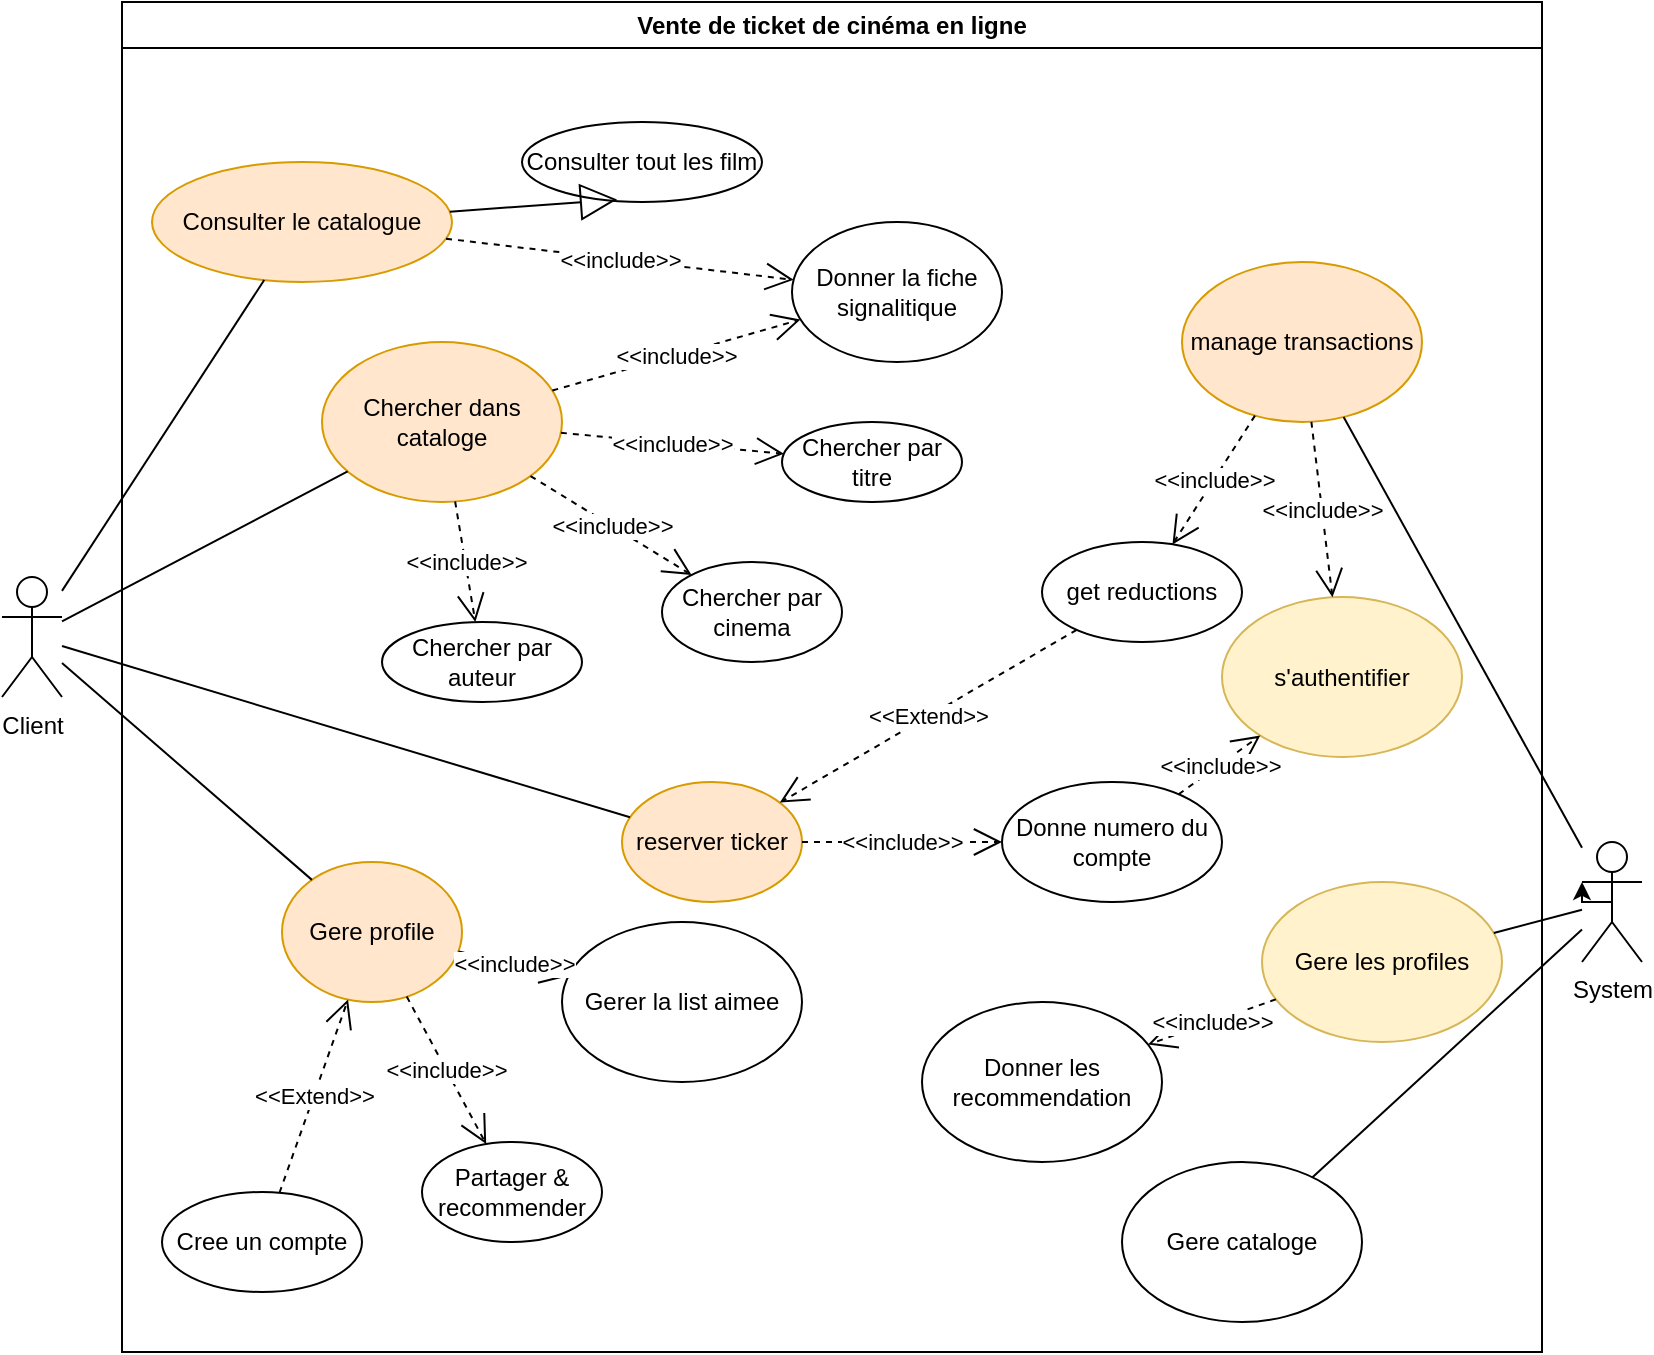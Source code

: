 <mxfile version="24.2.8" type="github">
  <diagram name="Page-1" id="a1SkmuLwCs4fRKTpS2bY">
    <mxGraphModel dx="724" dy="395" grid="1" gridSize="10" guides="1" tooltips="1" connect="1" arrows="1" fold="1" page="1" pageScale="1" pageWidth="850" pageHeight="1100" math="0" shadow="0">
      <root>
        <mxCell id="0" />
        <mxCell id="1" parent="0" />
        <mxCell id="XhMJuec7qcCfYVS_tTdR-1" value="Client" style="shape=umlActor;verticalLabelPosition=bottom;verticalAlign=top;html=1;outlineConnect=0;" vertex="1" parent="1">
          <mxGeometry x="10" y="427.5" width="30" height="60" as="geometry" />
        </mxCell>
        <mxCell id="XhMJuec7qcCfYVS_tTdR-2" value="Vente de ticket de cinéma en ligne" style="swimlane;whiteSpace=wrap;html=1;" vertex="1" parent="1">
          <mxGeometry x="70" y="140" width="710" height="675" as="geometry" />
        </mxCell>
        <mxCell id="XhMJuec7qcCfYVS_tTdR-4" value="Gere profile" style="ellipse;whiteSpace=wrap;html=1;fillColor=#ffe6cc;strokeColor=#d79b00;" vertex="1" parent="XhMJuec7qcCfYVS_tTdR-2">
          <mxGeometry x="80" y="430" width="90" height="70" as="geometry" />
        </mxCell>
        <mxCell id="XhMJuec7qcCfYVS_tTdR-7" value="Cree un compte" style="ellipse;whiteSpace=wrap;html=1;" vertex="1" parent="XhMJuec7qcCfYVS_tTdR-2">
          <mxGeometry x="20" y="595" width="100" height="50" as="geometry" />
        </mxCell>
        <mxCell id="XhMJuec7qcCfYVS_tTdR-10" value="Chercher par cinema" style="ellipse;whiteSpace=wrap;html=1;" vertex="1" parent="XhMJuec7qcCfYVS_tTdR-2">
          <mxGeometry x="270" y="280" width="90" height="50" as="geometry" />
        </mxCell>
        <mxCell id="XhMJuec7qcCfYVS_tTdR-11" value="Chercher par auteur" style="ellipse;whiteSpace=wrap;html=1;" vertex="1" parent="XhMJuec7qcCfYVS_tTdR-2">
          <mxGeometry x="130" y="310" width="100" height="40" as="geometry" />
        </mxCell>
        <mxCell id="XhMJuec7qcCfYVS_tTdR-12" value="Chercher par titre" style="ellipse;whiteSpace=wrap;html=1;" vertex="1" parent="XhMJuec7qcCfYVS_tTdR-2">
          <mxGeometry x="330" y="210" width="90" height="40" as="geometry" />
        </mxCell>
        <mxCell id="XhMJuec7qcCfYVS_tTdR-13" value="Consulter le catalogue" style="ellipse;whiteSpace=wrap;html=1;fillColor=#ffe6cc;strokeColor=#d79b00;" vertex="1" parent="XhMJuec7qcCfYVS_tTdR-2">
          <mxGeometry x="15" y="80" width="150" height="60" as="geometry" />
        </mxCell>
        <mxCell id="XhMJuec7qcCfYVS_tTdR-9" value="Chercher dans cataloge" style="ellipse;whiteSpace=wrap;html=1;fillColor=#ffe6cc;strokeColor=#d79b00;" vertex="1" parent="XhMJuec7qcCfYVS_tTdR-2">
          <mxGeometry x="100" y="170" width="120" height="80" as="geometry" />
        </mxCell>
        <mxCell id="XhMJuec7qcCfYVS_tTdR-14" value="Consulter tout les film" style="ellipse;whiteSpace=wrap;html=1;" vertex="1" parent="XhMJuec7qcCfYVS_tTdR-2">
          <mxGeometry x="200" y="60" width="120" height="40" as="geometry" />
        </mxCell>
        <mxCell id="XhMJuec7qcCfYVS_tTdR-16" value="Donner la fiche signalitique" style="ellipse;whiteSpace=wrap;html=1;" vertex="1" parent="XhMJuec7qcCfYVS_tTdR-2">
          <mxGeometry x="335" y="110" width="105" height="70" as="geometry" />
        </mxCell>
        <mxCell id="XhMJuec7qcCfYVS_tTdR-17" value="Gerer la list aimee" style="ellipse;whiteSpace=wrap;html=1;" vertex="1" parent="XhMJuec7qcCfYVS_tTdR-2">
          <mxGeometry x="220" y="460" width="120" height="80" as="geometry" />
        </mxCell>
        <mxCell id="XhMJuec7qcCfYVS_tTdR-24" value="Gere cataloge" style="ellipse;whiteSpace=wrap;html=1;" vertex="1" parent="XhMJuec7qcCfYVS_tTdR-2">
          <mxGeometry x="500" y="580" width="120" height="80" as="geometry" />
        </mxCell>
        <mxCell id="XhMJuec7qcCfYVS_tTdR-25" value="Gere les profiles" style="ellipse;whiteSpace=wrap;html=1;fillColor=#fff2cc;strokeColor=#d6b656;" vertex="1" parent="XhMJuec7qcCfYVS_tTdR-2">
          <mxGeometry x="570" y="440" width="120" height="80" as="geometry" />
        </mxCell>
        <mxCell id="XhMJuec7qcCfYVS_tTdR-26" value="manage transactions" style="ellipse;whiteSpace=wrap;html=1;fillColor=#ffe6cc;strokeColor=#d79b00;" vertex="1" parent="XhMJuec7qcCfYVS_tTdR-2">
          <mxGeometry x="530" y="130" width="120" height="80" as="geometry" />
        </mxCell>
        <mxCell id="XhMJuec7qcCfYVS_tTdR-27" value="Donner les recommendation" style="ellipse;whiteSpace=wrap;html=1;" vertex="1" parent="XhMJuec7qcCfYVS_tTdR-2">
          <mxGeometry x="400" y="500" width="120" height="80" as="geometry" />
        </mxCell>
        <mxCell id="XhMJuec7qcCfYVS_tTdR-28" value="reserver ticker " style="ellipse;whiteSpace=wrap;html=1;fillColor=#ffe6cc;strokeColor=#d79b00;" vertex="1" parent="XhMJuec7qcCfYVS_tTdR-2">
          <mxGeometry x="250" y="390" width="90" height="60" as="geometry" />
        </mxCell>
        <mxCell id="XhMJuec7qcCfYVS_tTdR-29" value="get reductions" style="ellipse;whiteSpace=wrap;html=1;" vertex="1" parent="XhMJuec7qcCfYVS_tTdR-2">
          <mxGeometry x="460" y="270" width="100" height="50" as="geometry" />
        </mxCell>
        <mxCell id="XhMJuec7qcCfYVS_tTdR-30" value="Partager &amp;amp; recommender" style="ellipse;whiteSpace=wrap;html=1;" vertex="1" parent="XhMJuec7qcCfYVS_tTdR-2">
          <mxGeometry x="150" y="570" width="90" height="50" as="geometry" />
        </mxCell>
        <mxCell id="XhMJuec7qcCfYVS_tTdR-32" value="&amp;lt;&amp;lt;include&amp;gt;&amp;gt;" style="endArrow=open;endSize=12;dashed=1;html=1;rounded=0;" edge="1" parent="XhMJuec7qcCfYVS_tTdR-2" source="XhMJuec7qcCfYVS_tTdR-9" target="XhMJuec7qcCfYVS_tTdR-12">
          <mxGeometry width="160" relative="1" as="geometry">
            <mxPoint x="170" y="240" as="sourcePoint" />
            <mxPoint x="330" y="240" as="targetPoint" />
          </mxGeometry>
        </mxCell>
        <mxCell id="XhMJuec7qcCfYVS_tTdR-33" value="&amp;lt;&amp;lt;include&amp;gt;&amp;gt;" style="endArrow=open;endSize=12;dashed=1;html=1;rounded=0;" edge="1" parent="XhMJuec7qcCfYVS_tTdR-2" source="XhMJuec7qcCfYVS_tTdR-9" target="XhMJuec7qcCfYVS_tTdR-10">
          <mxGeometry width="160" relative="1" as="geometry">
            <mxPoint x="140" y="300" as="sourcePoint" />
            <mxPoint x="230" y="304" as="targetPoint" />
          </mxGeometry>
        </mxCell>
        <mxCell id="XhMJuec7qcCfYVS_tTdR-34" value="&amp;lt;&amp;lt;include&amp;gt;&amp;gt;" style="endArrow=open;endSize=12;dashed=1;html=1;rounded=0;" edge="1" parent="XhMJuec7qcCfYVS_tTdR-2" source="XhMJuec7qcCfYVS_tTdR-9" target="XhMJuec7qcCfYVS_tTdR-11">
          <mxGeometry width="160" relative="1" as="geometry">
            <mxPoint x="90" y="320" as="sourcePoint" />
            <mxPoint x="180" y="324" as="targetPoint" />
          </mxGeometry>
        </mxCell>
        <mxCell id="XhMJuec7qcCfYVS_tTdR-36" value="&amp;lt;&amp;lt;Extend&amp;gt;&amp;gt;" style="endArrow=open;endSize=12;dashed=1;html=1;rounded=0;" edge="1" parent="XhMJuec7qcCfYVS_tTdR-2" source="XhMJuec7qcCfYVS_tTdR-7" target="XhMJuec7qcCfYVS_tTdR-4">
          <mxGeometry width="160" relative="1" as="geometry">
            <mxPoint x="140" y="430" as="sourcePoint" />
            <mxPoint x="158.5" y="390" as="targetPoint" />
          </mxGeometry>
        </mxCell>
        <mxCell id="XhMJuec7qcCfYVS_tTdR-37" value="&amp;lt;&amp;lt;include&amp;gt;&amp;gt;" style="endArrow=open;endSize=12;dashed=1;html=1;rounded=0;" edge="1" parent="XhMJuec7qcCfYVS_tTdR-2" source="XhMJuec7qcCfYVS_tTdR-4" target="XhMJuec7qcCfYVS_tTdR-30">
          <mxGeometry width="160" relative="1" as="geometry">
            <mxPoint x="-4" y="393" as="sourcePoint" />
            <mxPoint x="70" y="467" as="targetPoint" />
          </mxGeometry>
        </mxCell>
        <mxCell id="XhMJuec7qcCfYVS_tTdR-38" value="&amp;lt;&amp;lt;include&amp;gt;&amp;gt;" style="endArrow=open;endSize=12;dashed=1;html=1;rounded=0;" edge="1" parent="XhMJuec7qcCfYVS_tTdR-2" source="XhMJuec7qcCfYVS_tTdR-4" target="XhMJuec7qcCfYVS_tTdR-17">
          <mxGeometry width="160" relative="1" as="geometry">
            <mxPoint x="130" y="410" as="sourcePoint" />
            <mxPoint x="204" y="484" as="targetPoint" />
          </mxGeometry>
        </mxCell>
        <mxCell id="XhMJuec7qcCfYVS_tTdR-39" value="&amp;lt;&amp;lt;Extend&amp;gt;&amp;gt;" style="endArrow=open;endSize=12;dashed=1;html=1;rounded=0;" edge="1" parent="XhMJuec7qcCfYVS_tTdR-2" source="XhMJuec7qcCfYVS_tTdR-29" target="XhMJuec7qcCfYVS_tTdR-28">
          <mxGeometry width="160" relative="1" as="geometry">
            <mxPoint x="210" y="631" as="sourcePoint" />
            <mxPoint x="189" y="550" as="targetPoint" />
          </mxGeometry>
        </mxCell>
        <mxCell id="XhMJuec7qcCfYVS_tTdR-44" value="&amp;lt;&amp;lt;include&amp;gt;&amp;gt;" style="endArrow=open;endSize=12;dashed=1;html=1;rounded=0;" edge="1" parent="XhMJuec7qcCfYVS_tTdR-2" source="XhMJuec7qcCfYVS_tTdR-25" target="XhMJuec7qcCfYVS_tTdR-27">
          <mxGeometry width="160" relative="1" as="geometry">
            <mxPoint x="420" y="510" as="sourcePoint" />
            <mxPoint x="506" y="579" as="targetPoint" />
          </mxGeometry>
        </mxCell>
        <mxCell id="XhMJuec7qcCfYVS_tTdR-49" value="&amp;lt;&amp;lt;include&amp;gt;&amp;gt;" style="endArrow=open;endSize=12;dashed=1;html=1;rounded=0;" edge="1" parent="XhMJuec7qcCfYVS_tTdR-2" source="XhMJuec7qcCfYVS_tTdR-26" target="XhMJuec7qcCfYVS_tTdR-29">
          <mxGeometry width="160" relative="1" as="geometry">
            <mxPoint x="630" y="620" as="sourcePoint" />
            <mxPoint x="451" y="650" as="targetPoint" />
          </mxGeometry>
        </mxCell>
        <mxCell id="XhMJuec7qcCfYVS_tTdR-54" value="" style="endArrow=block;endSize=16;endFill=0;html=1;rounded=0;entryX=0.396;entryY=0.969;entryDx=0;entryDy=0;entryPerimeter=0;" edge="1" parent="XhMJuec7qcCfYVS_tTdR-2" source="XhMJuec7qcCfYVS_tTdR-13" target="XhMJuec7qcCfYVS_tTdR-14">
          <mxGeometry width="160" relative="1" as="geometry">
            <mxPoint x="160" y="150" as="sourcePoint" />
            <mxPoint x="290" y="150" as="targetPoint" />
          </mxGeometry>
        </mxCell>
        <mxCell id="XhMJuec7qcCfYVS_tTdR-55" value="&amp;lt;&amp;lt;include&amp;gt;&amp;gt;" style="endArrow=open;endSize=12;dashed=1;html=1;rounded=0;" edge="1" parent="XhMJuec7qcCfYVS_tTdR-2" source="XhMJuec7qcCfYVS_tTdR-9" target="XhMJuec7qcCfYVS_tTdR-16">
          <mxGeometry width="160" relative="1" as="geometry">
            <mxPoint x="140" y="220" as="sourcePoint" />
            <mxPoint x="230" y="224" as="targetPoint" />
          </mxGeometry>
        </mxCell>
        <mxCell id="XhMJuec7qcCfYVS_tTdR-56" value="&amp;lt;&amp;lt;include&amp;gt;&amp;gt;" style="endArrow=open;endSize=12;dashed=1;html=1;rounded=0;" edge="1" parent="XhMJuec7qcCfYVS_tTdR-2" source="XhMJuec7qcCfYVS_tTdR-13" target="XhMJuec7qcCfYVS_tTdR-16">
          <mxGeometry width="160" relative="1" as="geometry">
            <mxPoint x="159" y="154" as="sourcePoint" />
            <mxPoint x="300" y="90" as="targetPoint" />
          </mxGeometry>
        </mxCell>
        <mxCell id="XhMJuec7qcCfYVS_tTdR-57" value="Donne numero du compte" style="ellipse;whiteSpace=wrap;html=1;" vertex="1" parent="XhMJuec7qcCfYVS_tTdR-2">
          <mxGeometry x="440" y="390" width="110" height="60" as="geometry" />
        </mxCell>
        <mxCell id="XhMJuec7qcCfYVS_tTdR-58" value="&amp;lt;&amp;lt;include&amp;gt;&amp;gt;" style="endArrow=open;endSize=12;dashed=1;html=1;rounded=0;" edge="1" parent="XhMJuec7qcCfYVS_tTdR-2" source="XhMJuec7qcCfYVS_tTdR-28" target="XhMJuec7qcCfYVS_tTdR-57">
          <mxGeometry width="160" relative="1" as="geometry">
            <mxPoint x="541" y="317" as="sourcePoint" />
            <mxPoint x="610" y="358" as="targetPoint" />
          </mxGeometry>
        </mxCell>
        <mxCell id="XhMJuec7qcCfYVS_tTdR-59" value="s&#39;authentifier" style="ellipse;whiteSpace=wrap;html=1;fillColor=#fff2cc;strokeColor=#d6b656;" vertex="1" parent="XhMJuec7qcCfYVS_tTdR-2">
          <mxGeometry x="550" y="297.5" width="120" height="80" as="geometry" />
        </mxCell>
        <mxCell id="XhMJuec7qcCfYVS_tTdR-60" value="&amp;lt;&amp;lt;include&amp;gt;&amp;gt;" style="endArrow=open;endSize=12;dashed=1;html=1;rounded=0;" edge="1" parent="XhMJuec7qcCfYVS_tTdR-2" source="XhMJuec7qcCfYVS_tTdR-26" target="XhMJuec7qcCfYVS_tTdR-59">
          <mxGeometry width="160" relative="1" as="geometry">
            <mxPoint x="571" y="239" as="sourcePoint" />
            <mxPoint x="508" y="248" as="targetPoint" />
          </mxGeometry>
        </mxCell>
        <mxCell id="XhMJuec7qcCfYVS_tTdR-62" value="&amp;lt;&amp;lt;include&amp;gt;&amp;gt;" style="endArrow=open;endSize=12;dashed=1;html=1;rounded=0;" edge="1" parent="XhMJuec7qcCfYVS_tTdR-2" source="XhMJuec7qcCfYVS_tTdR-57" target="XhMJuec7qcCfYVS_tTdR-59">
          <mxGeometry width="160" relative="1" as="geometry">
            <mxPoint x="591" y="259" as="sourcePoint" />
            <mxPoint x="528" y="268" as="targetPoint" />
          </mxGeometry>
        </mxCell>
        <mxCell id="XhMJuec7qcCfYVS_tTdR-3" value="System" style="shape=umlActor;verticalLabelPosition=bottom;verticalAlign=top;html=1;outlineConnect=0;" vertex="1" parent="1">
          <mxGeometry x="800" y="560" width="30" height="60" as="geometry" />
        </mxCell>
        <mxCell id="XhMJuec7qcCfYVS_tTdR-6" value="" style="endArrow=none;html=1;rounded=0;" edge="1" parent="1" source="XhMJuec7qcCfYVS_tTdR-1" target="XhMJuec7qcCfYVS_tTdR-4">
          <mxGeometry width="50" height="50" relative="1" as="geometry">
            <mxPoint x="450" y="330" as="sourcePoint" />
            <mxPoint x="500" y="280" as="targetPoint" />
          </mxGeometry>
        </mxCell>
        <mxCell id="XhMJuec7qcCfYVS_tTdR-20" value="" style="endArrow=none;html=1;rounded=0;" edge="1" parent="1" source="XhMJuec7qcCfYVS_tTdR-1" target="XhMJuec7qcCfYVS_tTdR-13">
          <mxGeometry width="50" height="50" relative="1" as="geometry">
            <mxPoint x="80" y="320" as="sourcePoint" />
            <mxPoint x="130" y="270" as="targetPoint" />
          </mxGeometry>
        </mxCell>
        <mxCell id="XhMJuec7qcCfYVS_tTdR-23" value="" style="endArrow=none;html=1;rounded=0;" edge="1" parent="1" source="XhMJuec7qcCfYVS_tTdR-1" target="XhMJuec7qcCfYVS_tTdR-9">
          <mxGeometry width="50" height="50" relative="1" as="geometry">
            <mxPoint x="120" y="400" as="sourcePoint" />
            <mxPoint x="170" y="350" as="targetPoint" />
          </mxGeometry>
        </mxCell>
        <mxCell id="XhMJuec7qcCfYVS_tTdR-41" value="" style="endArrow=none;html=1;rounded=0;" edge="1" parent="1" source="XhMJuec7qcCfYVS_tTdR-24" target="XhMJuec7qcCfYVS_tTdR-3">
          <mxGeometry width="50" height="50" relative="1" as="geometry">
            <mxPoint x="710" y="550" as="sourcePoint" />
            <mxPoint x="760" y="500" as="targetPoint" />
          </mxGeometry>
        </mxCell>
        <mxCell id="XhMJuec7qcCfYVS_tTdR-42" value="" style="endArrow=none;html=1;rounded=0;" edge="1" parent="1" source="XhMJuec7qcCfYVS_tTdR-25" target="XhMJuec7qcCfYVS_tTdR-3">
          <mxGeometry width="50" height="50" relative="1" as="geometry">
            <mxPoint x="729" y="493" as="sourcePoint" />
            <mxPoint x="820" y="482" as="targetPoint" />
          </mxGeometry>
        </mxCell>
        <mxCell id="XhMJuec7qcCfYVS_tTdR-43" value="" style="endArrow=none;html=1;rounded=0;" edge="1" parent="1" source="XhMJuec7qcCfYVS_tTdR-26" target="XhMJuec7qcCfYVS_tTdR-3">
          <mxGeometry width="50" height="50" relative="1" as="geometry">
            <mxPoint x="675" y="593" as="sourcePoint" />
            <mxPoint x="830" y="492" as="targetPoint" />
          </mxGeometry>
        </mxCell>
        <mxCell id="XhMJuec7qcCfYVS_tTdR-45" value="" style="endArrow=none;html=1;rounded=0;" edge="1" parent="1" source="XhMJuec7qcCfYVS_tTdR-1" target="XhMJuec7qcCfYVS_tTdR-28">
          <mxGeometry width="50" height="50" relative="1" as="geometry">
            <mxPoint x="350" y="640" as="sourcePoint" />
            <mxPoint x="400" y="590" as="targetPoint" />
          </mxGeometry>
        </mxCell>
        <mxCell id="XhMJuec7qcCfYVS_tTdR-64" style="edgeStyle=orthogonalEdgeStyle;rounded=0;orthogonalLoop=1;jettySize=auto;html=1;exitX=0.5;exitY=0.5;exitDx=0;exitDy=0;exitPerimeter=0;entryX=0;entryY=0.333;entryDx=0;entryDy=0;entryPerimeter=0;" edge="1" parent="1" source="XhMJuec7qcCfYVS_tTdR-3" target="XhMJuec7qcCfYVS_tTdR-3">
          <mxGeometry relative="1" as="geometry" />
        </mxCell>
      </root>
    </mxGraphModel>
  </diagram>
</mxfile>
